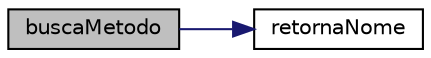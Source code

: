 digraph "buscaMetodo"
{
 // INTERACTIVE_SVG=YES
  edge [fontname="Helvetica",fontsize="10",labelfontname="Helvetica",labelfontsize="10"];
  node [fontname="Helvetica",fontsize="10",shape=record];
  rankdir="LR";
  Node13 [label="buscaMetodo",height=0.2,width=0.4,color="black", fillcolor="grey75", style="filled", fontcolor="black"];
  Node13 -> Node14 [color="midnightblue",fontsize="10",style="solid"];
  Node14 [label="retornaNome",height=0.2,width=0.4,color="black", fillcolor="white", style="filled",URL="$carregador_8c.html#aac550604e02bb2506492757b974c6856"];
}
